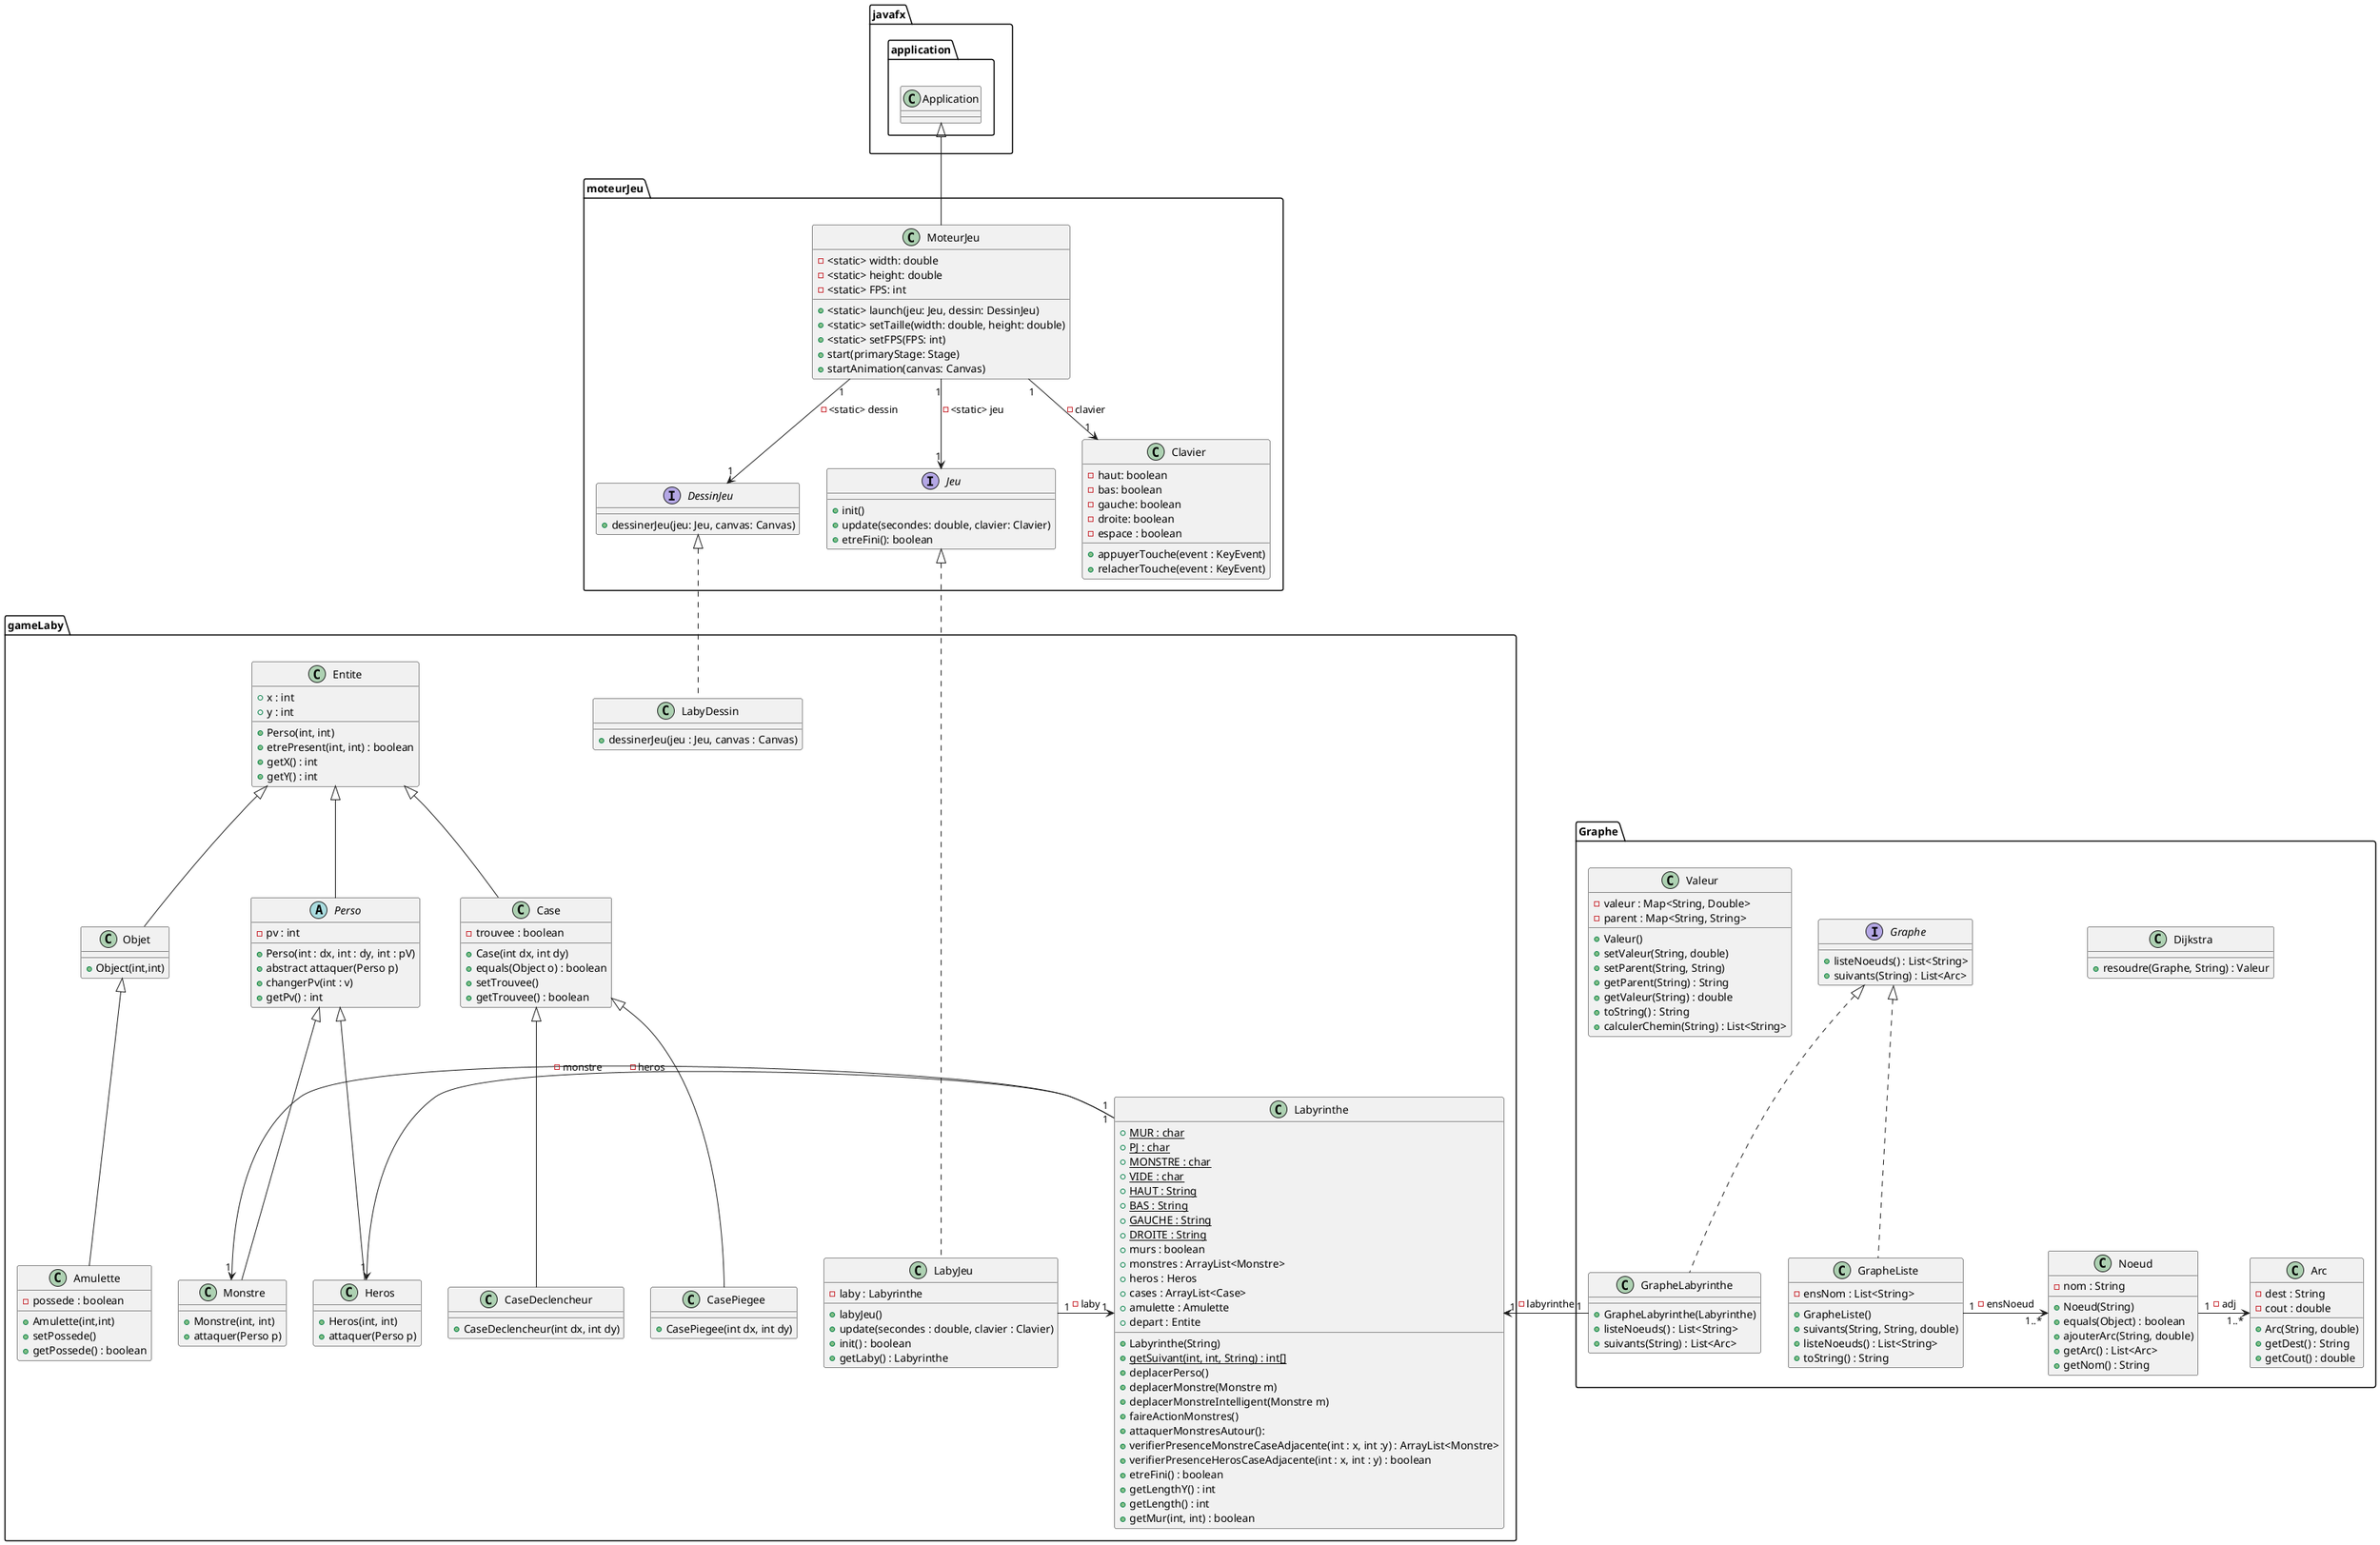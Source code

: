 @startuml

package javafx.application{
class Application{
}
}


package moteurJeu{

class MoteurJeu{
- <static> width: double
- <static> height: double
- <static> FPS: int
+ <static> launch(jeu: Jeu, dessin: DessinJeu)
+ <static> setTaille(width: double, height: double)
+ <static> setFPS(FPS: int)
+ start(primaryStage: Stage)
+ startAnimation(canvas: Canvas)
}

Application <|-- MoteurJeu



interface Jeu{
+ init()
+ update(secondes: double, clavier: Clavier)
+ etreFini(): boolean
}

MoteurJeu "1" --> "1" Jeu : - <static> jeu


interface DessinJeu{
+ dessinerJeu(jeu: Jeu, canvas: Canvas)
}

MoteurJeu "1" --> "1" DessinJeu : - <static> dessin

class Clavier{
- haut: boolean
- bas: boolean
- gauche: boolean
- droite: boolean
- espace : boolean
+ appuyerTouche(event : KeyEvent)
+ relacherTouche(event : KeyEvent)
}

MoteurJeu "1" --> "1" Clavier : - clavier
}

package gameLaby{

class LabyJeu{
- laby : Labyrinthe
+ labyJeu()
+ update(secondes : double, clavier : Clavier)
+ init() : boolean
+ getLaby() : Labyrinthe
}
Jeu <|.. LabyJeu

class LabyDessin{
+ dessinerJeu(jeu : Jeu, canvas : Canvas)

}

class Labyrinthe{
    + {static} MUR : char
    + {static} PJ : char
    + {static} MONSTRE : char
    + {static} VIDE : char
    + {static} HAUT : String
    + {static} BAS : String
    + {static} GAUCHE : String
    + {static} DROITE : String
    + murs : boolean
    + monstres : ArrayList<Monstre>
    + heros : Heros
    + cases : ArrayList<Case>
    + amulette : Amulette
    + depart : Entite

    + Labyrinthe(String)
    + {static} getSuivant(int, int, String) : int[]
    + deplacerPerso()
    + deplacerMonstre(Monstre m)
    + deplacerMonstreIntelligent(Monstre m)
    + faireActionMonstres()
    + attaquerMonstresAutour():
    + verifierPresenceMonstreCaseAdjacente(int : x, int :y) : ArrayList<Monstre>
    + verifierPresenceHerosCaseAdjacente(int : x, int : y) : boolean
    + etreFini() : boolean
    + getLengthY() : int
    + getLength() : int
    + getMur(int, int) : boolean
}

class Entite{
    + x : int
    + y : int
    + Perso(int, int)
    + etrePresent(int, int) : boolean
    + getX() : int
    + getY() : int
}
abstract class Perso{
    - pv : int
    + Perso(int : dx, int : dy, int : pV)
    + abstract attaquer(Perso p)
    + changerPv(int : v)
    + getPv() : int
}

Entite <|-- Perso

class Monstre{
    + Monstre(int, int)
    + attaquer(Perso p)
}

class Heros{
    + Heros(int, int)
    + attaquer(Perso p)
}

class Case{
    - trouvee : boolean
    + Case(int dx, int dy)
    + equals(Object o) : boolean
    + setTrouvee()
    + getTrouvee() : boolean
}
Entite <|-- Case

class CasePiegee{
    + CasePiegee(int dx, int dy)
}
Case <|-- CasePiegee

class CaseDeclencheur{
    + CaseDeclencheur(int dx, int dy)
}
Case <|-- CaseDeclencheur

class Objet{
    + Object(int,int)
}
Entite <|-- Objet

class Amulette{
    - possede : boolean
    + Amulette(int,int)
    + setPossede()
    + getPossede() : boolean
}
Objet <|-- Amulette


Labyrinthe "1" -> "1" Heros: - heros
Labyrinthe "1" -> "1" Monstre : - monstre
LabyJeu "1" -> "1" Labyrinthe : - laby

Perso <|-- Monstre
Perso <|-- Heros
DessinJeu <|.. LabyDessin

}


package Graphe{

class Arc{
    - dest : String
    - cout : double
    + Arc(String, double)
    + getDest() : String
    + getCout() : double
}

class Dijkstra{
    + resoudre(Graphe, String) : Valeur
}

interface Graphe{
    + listeNoeuds() : List<String>
    + suivants(String) : List<Arc>
}

class GrapheLabyrinthe{
    + GrapheLabyrinthe(Labyrinthe)
    + listeNoeuds() : List<String>
    + suivants(String) : List<Arc>
}

class GrapheListe{
    - ensNom : List<String>
    + GrapheListe()
    + suivants(String, String, double)
    + listeNoeuds() : List<String>
    + toString() : String
}

class Noeud{
    - nom : String
    + Noeud(String)
    + equals(Object) : boolean
    + ajouterArc(String, double)
    + getArc() : List<Arc>
    + getNom() : String
}

class Valeur{
    - valeur : Map<String, Double>
    - parent : Map<String, String>
    + Valeur()
    + setValeur(String, double)
    + setParent(String, String)
    + getParent(String) : String
    + getValeur(String) : double
    + toString() : String
    + calculerChemin(String) : List<String>
}

GrapheLabyrinthe "1" -> "1" Labyrinthe : - labyrinthe
GrapheListe "1" -> "1..*" Noeud : - ensNoeud
Noeud "1" -> "1..*" Arc : - adj

Graphe <|.. GrapheLabyrinthe
Graphe <|.. GrapheListe

}


@enduml